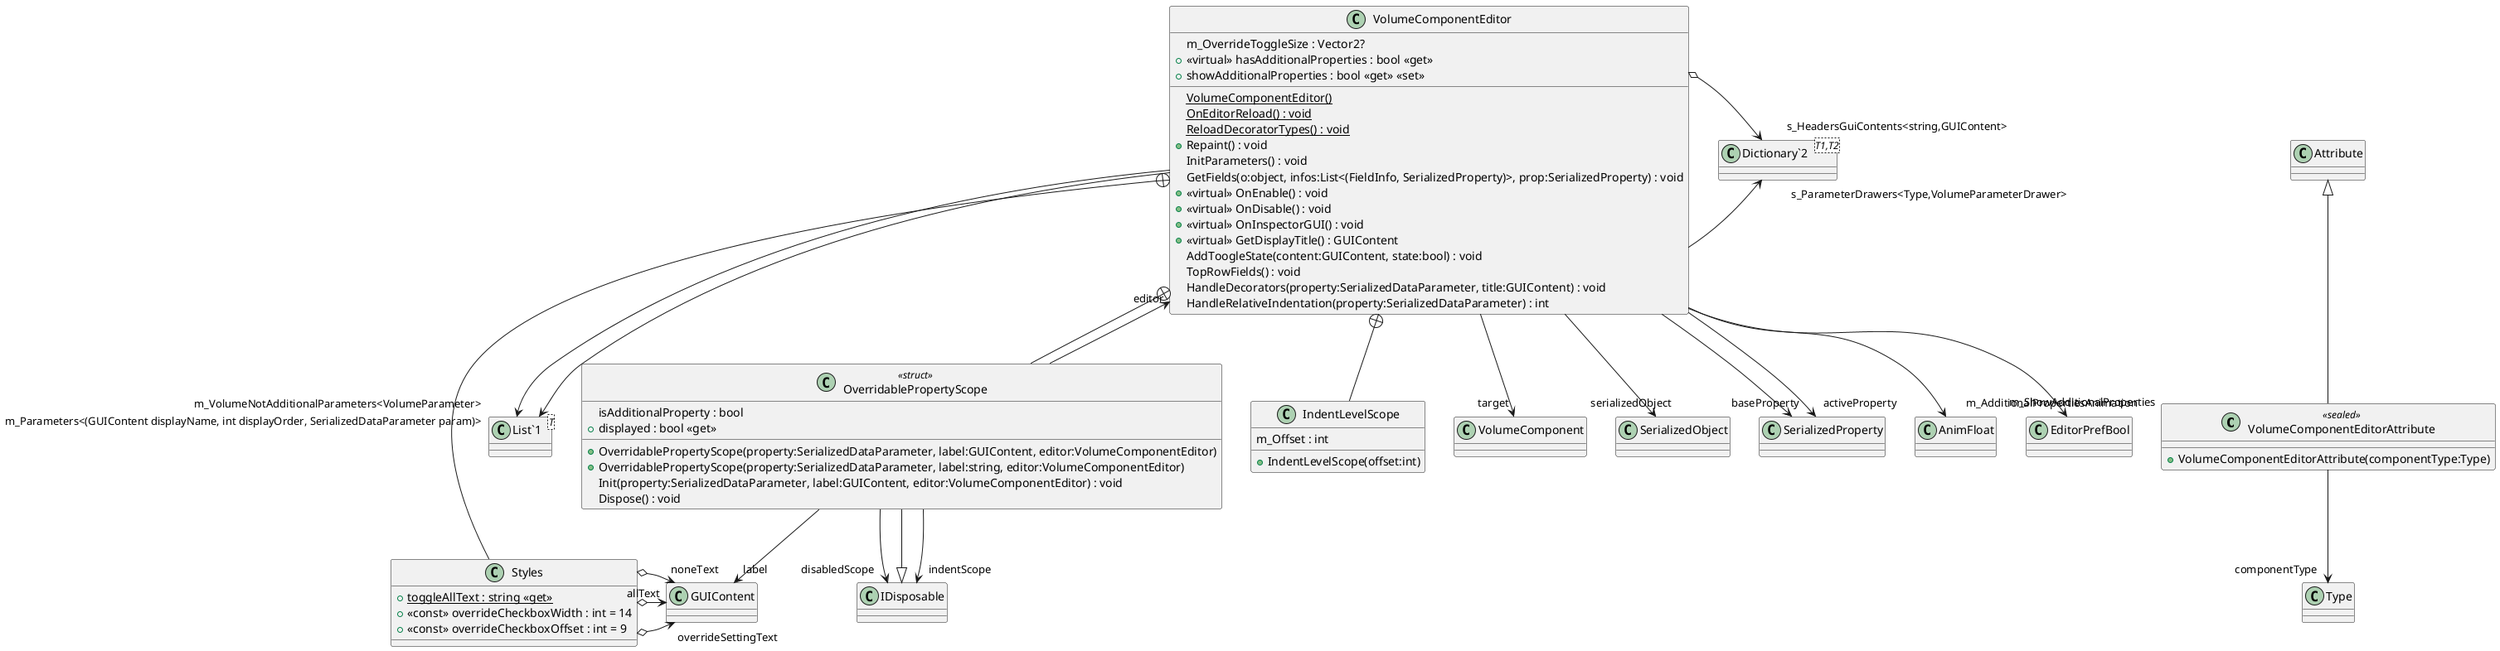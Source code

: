 @startuml
class VolumeComponentEditorAttribute <<sealed>> {
    + VolumeComponentEditorAttribute(componentType:Type)
}
class VolumeComponentEditor {
    m_OverrideToggleSize : Vector2?
    + <<virtual>> hasAdditionalProperties : bool <<get>>
    + showAdditionalProperties : bool <<get>> <<set>>
    {static} VolumeComponentEditor()
    {static} OnEditorReload() : void
    {static} ReloadDecoratorTypes() : void
    + Repaint() : void
    InitParameters() : void
    GetFields(o:object, infos:List<(FieldInfo, SerializedProperty)>, prop:SerializedProperty) : void
    + <<virtual>> OnEnable() : void
    + <<virtual>> OnDisable() : void
    + <<virtual>> OnInspectorGUI() : void
    + <<virtual>> GetDisplayTitle() : GUIContent
    AddToogleState(content:GUIContent, state:bool) : void
    TopRowFields() : void
    HandleDecorators(property:SerializedDataParameter, title:GUIContent) : void
    HandleRelativeIndentation(property:SerializedDataParameter) : int
}
class Styles {
    + {static} toggleAllText : string <<get>>
    + <<const>> overrideCheckboxWidth : int = 14
    + <<const>> overrideCheckboxOffset : int = 9
}
class "List`1"<T> {
}
class "Dictionary`2"<T1,T2> {
}
class OverridablePropertyScope <<struct>> {
    isAdditionalProperty : bool
    + displayed : bool <<get>>
    + OverridablePropertyScope(property:SerializedDataParameter, label:GUIContent, editor:VolumeComponentEditor)
    + OverridablePropertyScope(property:SerializedDataParameter, label:string, editor:VolumeComponentEditor)
    Init(property:SerializedDataParameter, label:GUIContent, editor:VolumeComponentEditor) : void
    Dispose() : void
}
class IndentLevelScope {
    m_Offset : int
    + IndentLevelScope(offset:int)
}
Attribute <|-- VolumeComponentEditorAttribute
VolumeComponentEditorAttribute --> "componentType" Type
VolumeComponentEditor --> "target" VolumeComponent
VolumeComponentEditor --> "serializedObject" SerializedObject
VolumeComponentEditor --> "baseProperty" SerializedProperty
VolumeComponentEditor --> "activeProperty" SerializedProperty
VolumeComponentEditor --> "m_AdditionalPropertiesAnimation" AnimFloat
VolumeComponentEditor --> "m_ShowAdditionalProperties" EditorPrefBool
VolumeComponentEditor --> "m_VolumeNotAdditionalParameters<VolumeParameter>" "List`1"
VolumeComponentEditor --> "m_Parameters<(GUIContent displayName, int displayOrder, SerializedDataParameter param)>" "List`1"
VolumeComponentEditor --> "s_ParameterDrawers<Type,VolumeParameterDrawer>" "Dictionary`2"
VolumeComponentEditor o-> "s_HeadersGuiContents<string,GUIContent>" "Dictionary`2"
VolumeComponentEditor +-- Styles
Styles o-> "overrideSettingText" GUIContent
Styles o-> "allText" GUIContent
Styles o-> "noneText" GUIContent
VolumeComponentEditor +-- OverridablePropertyScope
IDisposable <|-- OverridablePropertyScope
OverridablePropertyScope --> "editor" VolumeComponentEditor
OverridablePropertyScope --> "disabledScope" IDisposable
OverridablePropertyScope --> "indentScope" IDisposable
OverridablePropertyScope --> "label" GUIContent
VolumeComponentEditor +-- IndentLevelScope
@enduml

